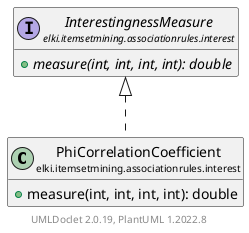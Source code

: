 @startuml
    remove .*\.(Instance|Par|Parameterizer|Factory)$
    set namespaceSeparator none
    hide empty fields
    hide empty methods

    class "<size:14>PhiCorrelationCoefficient\n<size:10>elki.itemsetmining.associationrules.interest" as elki.itemsetmining.associationrules.interest.PhiCorrelationCoefficient [[PhiCorrelationCoefficient.html]] {
        +measure(int, int, int, int): double
    }

    interface "<size:14>InterestingnessMeasure\n<size:10>elki.itemsetmining.associationrules.interest" as elki.itemsetmining.associationrules.interest.InterestingnessMeasure [[InterestingnessMeasure.html]] {
        {abstract} +measure(int, int, int, int): double
    }

    elki.itemsetmining.associationrules.interest.InterestingnessMeasure <|.. elki.itemsetmining.associationrules.interest.PhiCorrelationCoefficient

    center footer UMLDoclet 2.0.19, PlantUML 1.2022.8
@enduml
